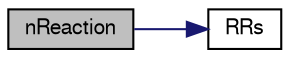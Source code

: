 digraph "nReaction"
{
  bgcolor="transparent";
  edge [fontname="FreeSans",fontsize="10",labelfontname="FreeSans",labelfontsize="10"];
  node [fontname="FreeSans",fontsize="10",shape=record];
  rankdir="LR";
  Node26 [label="nReaction",height=0.2,width=0.4,color="black", fillcolor="grey75", style="filled", fontcolor="black"];
  Node26 -> Node27 [color="midnightblue",fontsize="10",style="solid",fontname="FreeSans"];
  Node27 [label="RRs",height=0.2,width=0.4,color="black",URL="$a30194.html#adde953df149c79c49ee5296a890f09bb",tooltip="Write access to source terms for solids. "];
}
